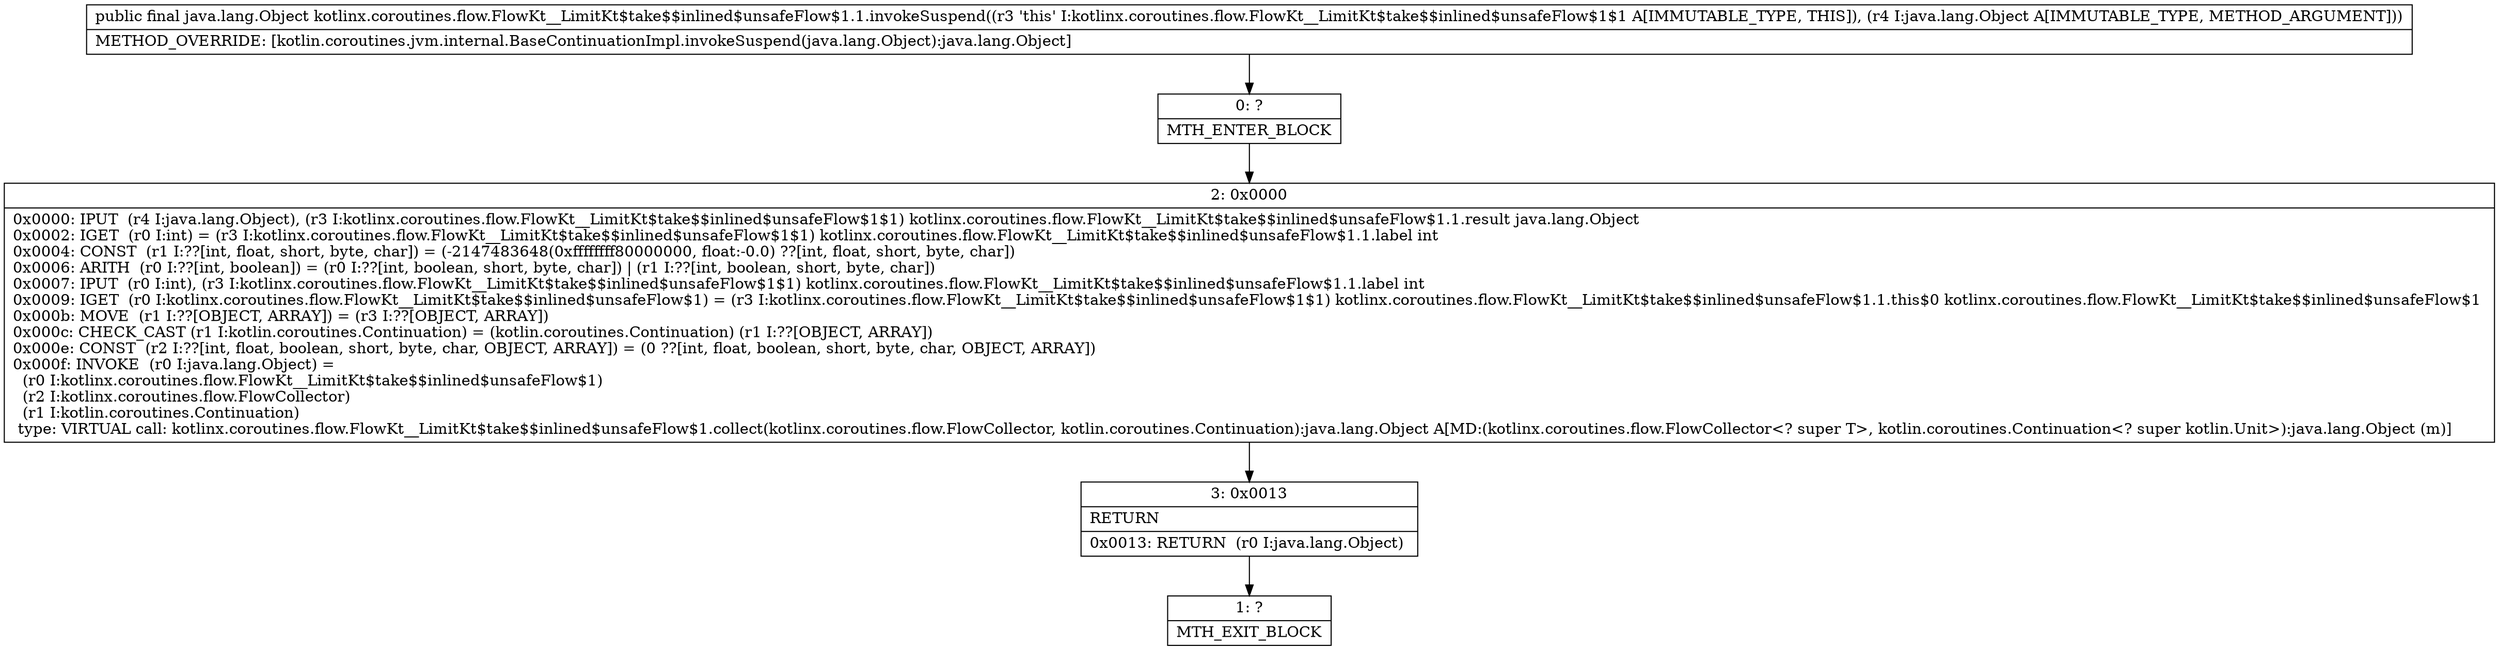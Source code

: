 digraph "CFG forkotlinx.coroutines.flow.FlowKt__LimitKt$take$$inlined$unsafeFlow$1.1.invokeSuspend(Ljava\/lang\/Object;)Ljava\/lang\/Object;" {
Node_0 [shape=record,label="{0\:\ ?|MTH_ENTER_BLOCK\l}"];
Node_2 [shape=record,label="{2\:\ 0x0000|0x0000: IPUT  (r4 I:java.lang.Object), (r3 I:kotlinx.coroutines.flow.FlowKt__LimitKt$take$$inlined$unsafeFlow$1$1) kotlinx.coroutines.flow.FlowKt__LimitKt$take$$inlined$unsafeFlow$1.1.result java.lang.Object \l0x0002: IGET  (r0 I:int) = (r3 I:kotlinx.coroutines.flow.FlowKt__LimitKt$take$$inlined$unsafeFlow$1$1) kotlinx.coroutines.flow.FlowKt__LimitKt$take$$inlined$unsafeFlow$1.1.label int \l0x0004: CONST  (r1 I:??[int, float, short, byte, char]) = (\-2147483648(0xffffffff80000000, float:\-0.0) ??[int, float, short, byte, char]) \l0x0006: ARITH  (r0 I:??[int, boolean]) = (r0 I:??[int, boolean, short, byte, char]) \| (r1 I:??[int, boolean, short, byte, char]) \l0x0007: IPUT  (r0 I:int), (r3 I:kotlinx.coroutines.flow.FlowKt__LimitKt$take$$inlined$unsafeFlow$1$1) kotlinx.coroutines.flow.FlowKt__LimitKt$take$$inlined$unsafeFlow$1.1.label int \l0x0009: IGET  (r0 I:kotlinx.coroutines.flow.FlowKt__LimitKt$take$$inlined$unsafeFlow$1) = (r3 I:kotlinx.coroutines.flow.FlowKt__LimitKt$take$$inlined$unsafeFlow$1$1) kotlinx.coroutines.flow.FlowKt__LimitKt$take$$inlined$unsafeFlow$1.1.this$0 kotlinx.coroutines.flow.FlowKt__LimitKt$take$$inlined$unsafeFlow$1 \l0x000b: MOVE  (r1 I:??[OBJECT, ARRAY]) = (r3 I:??[OBJECT, ARRAY]) \l0x000c: CHECK_CAST (r1 I:kotlin.coroutines.Continuation) = (kotlin.coroutines.Continuation) (r1 I:??[OBJECT, ARRAY]) \l0x000e: CONST  (r2 I:??[int, float, boolean, short, byte, char, OBJECT, ARRAY]) = (0 ??[int, float, boolean, short, byte, char, OBJECT, ARRAY]) \l0x000f: INVOKE  (r0 I:java.lang.Object) = \l  (r0 I:kotlinx.coroutines.flow.FlowKt__LimitKt$take$$inlined$unsafeFlow$1)\l  (r2 I:kotlinx.coroutines.flow.FlowCollector)\l  (r1 I:kotlin.coroutines.Continuation)\l type: VIRTUAL call: kotlinx.coroutines.flow.FlowKt__LimitKt$take$$inlined$unsafeFlow$1.collect(kotlinx.coroutines.flow.FlowCollector, kotlin.coroutines.Continuation):java.lang.Object A[MD:(kotlinx.coroutines.flow.FlowCollector\<? super T\>, kotlin.coroutines.Continuation\<? super kotlin.Unit\>):java.lang.Object (m)]\l}"];
Node_3 [shape=record,label="{3\:\ 0x0013|RETURN\l|0x0013: RETURN  (r0 I:java.lang.Object) \l}"];
Node_1 [shape=record,label="{1\:\ ?|MTH_EXIT_BLOCK\l}"];
MethodNode[shape=record,label="{public final java.lang.Object kotlinx.coroutines.flow.FlowKt__LimitKt$take$$inlined$unsafeFlow$1.1.invokeSuspend((r3 'this' I:kotlinx.coroutines.flow.FlowKt__LimitKt$take$$inlined$unsafeFlow$1$1 A[IMMUTABLE_TYPE, THIS]), (r4 I:java.lang.Object A[IMMUTABLE_TYPE, METHOD_ARGUMENT]))  | METHOD_OVERRIDE: [kotlin.coroutines.jvm.internal.BaseContinuationImpl.invokeSuspend(java.lang.Object):java.lang.Object]\l}"];
MethodNode -> Node_0;Node_0 -> Node_2;
Node_2 -> Node_3;
Node_3 -> Node_1;
}


